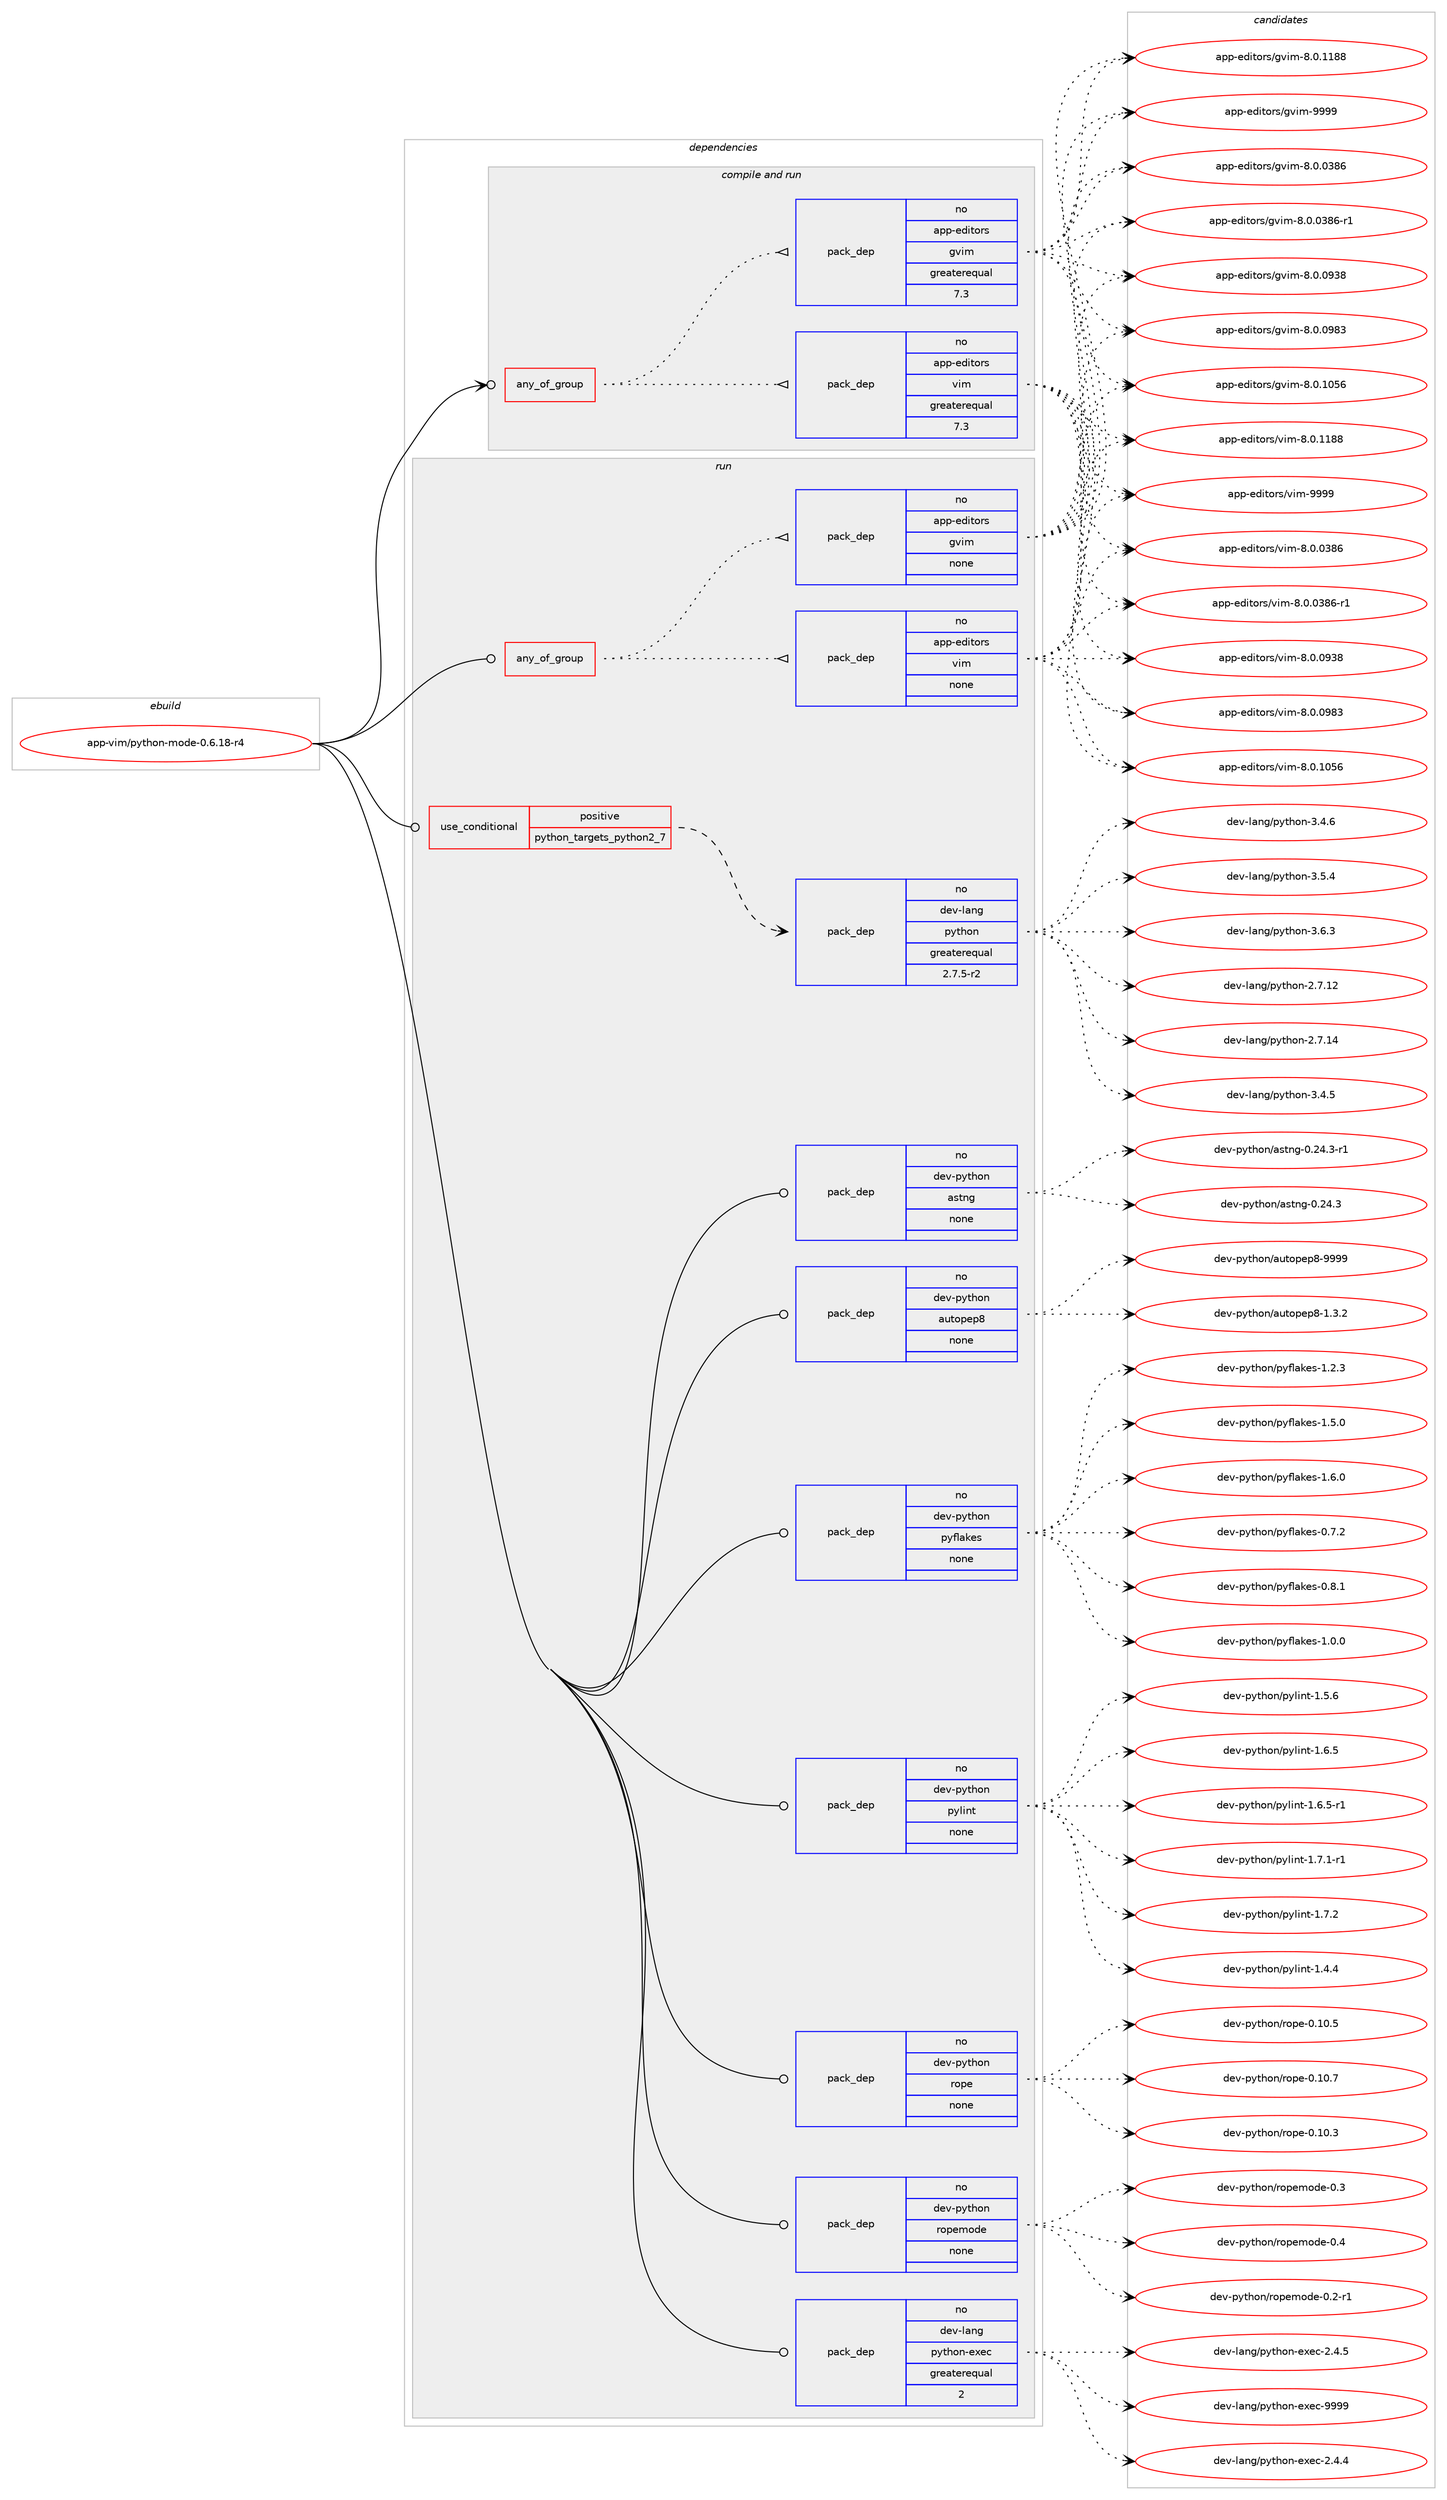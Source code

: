 digraph prolog {

# *************
# Graph options
# *************

newrank=true;
concentrate=true;
compound=true;
graph [rankdir=LR,fontname=Helvetica,fontsize=10,ranksep=1.5];#, ranksep=2.5, nodesep=0.2];
edge  [arrowhead=vee];
node  [fontname=Helvetica,fontsize=10];

# **********
# The ebuild
# **********

subgraph cluster_leftcol {
color=gray;
rank=same;
label=<<i>ebuild</i>>;
id [label="app-vim/python-mode-0.6.18-r4", color=red, width=4, href="../app-vim/python-mode-0.6.18-r4.svg"];
}

# ****************
# The dependencies
# ****************

subgraph cluster_midcol {
color=gray;
label=<<i>dependencies</i>>;
subgraph cluster_compile {
fillcolor="#eeeeee";
style=filled;
label=<<i>compile</i>>;
}
subgraph cluster_compileandrun {
fillcolor="#eeeeee";
style=filled;
label=<<i>compile and run</i>>;
subgraph any1298 {
dependency63361 [label=<<TABLE BORDER="0" CELLBORDER="1" CELLSPACING="0" CELLPADDING="4"><TR><TD CELLPADDING="10">any_of_group</TD></TR></TABLE>>, shape=none, color=red];subgraph pack46324 {
dependency63362 [label=<<TABLE BORDER="0" CELLBORDER="1" CELLSPACING="0" CELLPADDING="4" WIDTH="220"><TR><TD ROWSPAN="6" CELLPADDING="30">pack_dep</TD></TR><TR><TD WIDTH="110">no</TD></TR><TR><TD>app-editors</TD></TR><TR><TD>vim</TD></TR><TR><TD>greaterequal</TD></TR><TR><TD>7.3</TD></TR></TABLE>>, shape=none, color=blue];
}
dependency63361:e -> dependency63362:w [weight=20,style="dotted",arrowhead="oinv"];
subgraph pack46325 {
dependency63363 [label=<<TABLE BORDER="0" CELLBORDER="1" CELLSPACING="0" CELLPADDING="4" WIDTH="220"><TR><TD ROWSPAN="6" CELLPADDING="30">pack_dep</TD></TR><TR><TD WIDTH="110">no</TD></TR><TR><TD>app-editors</TD></TR><TR><TD>gvim</TD></TR><TR><TD>greaterequal</TD></TR><TR><TD>7.3</TD></TR></TABLE>>, shape=none, color=blue];
}
dependency63361:e -> dependency63363:w [weight=20,style="dotted",arrowhead="oinv"];
}
id:e -> dependency63361:w [weight=20,style="solid",arrowhead="odotvee"];
}
subgraph cluster_run {
fillcolor="#eeeeee";
style=filled;
label=<<i>run</i>>;
subgraph any1299 {
dependency63364 [label=<<TABLE BORDER="0" CELLBORDER="1" CELLSPACING="0" CELLPADDING="4"><TR><TD CELLPADDING="10">any_of_group</TD></TR></TABLE>>, shape=none, color=red];subgraph pack46326 {
dependency63365 [label=<<TABLE BORDER="0" CELLBORDER="1" CELLSPACING="0" CELLPADDING="4" WIDTH="220"><TR><TD ROWSPAN="6" CELLPADDING="30">pack_dep</TD></TR><TR><TD WIDTH="110">no</TD></TR><TR><TD>app-editors</TD></TR><TR><TD>vim</TD></TR><TR><TD>none</TD></TR><TR><TD></TD></TR></TABLE>>, shape=none, color=blue];
}
dependency63364:e -> dependency63365:w [weight=20,style="dotted",arrowhead="oinv"];
subgraph pack46327 {
dependency63366 [label=<<TABLE BORDER="0" CELLBORDER="1" CELLSPACING="0" CELLPADDING="4" WIDTH="220"><TR><TD ROWSPAN="6" CELLPADDING="30">pack_dep</TD></TR><TR><TD WIDTH="110">no</TD></TR><TR><TD>app-editors</TD></TR><TR><TD>gvim</TD></TR><TR><TD>none</TD></TR><TR><TD></TD></TR></TABLE>>, shape=none, color=blue];
}
dependency63364:e -> dependency63366:w [weight=20,style="dotted",arrowhead="oinv"];
}
id:e -> dependency63364:w [weight=20,style="solid",arrowhead="odot"];
subgraph cond15710 {
dependency63367 [label=<<TABLE BORDER="0" CELLBORDER="1" CELLSPACING="0" CELLPADDING="4"><TR><TD ROWSPAN="3" CELLPADDING="10">use_conditional</TD></TR><TR><TD>positive</TD></TR><TR><TD>python_targets_python2_7</TD></TR></TABLE>>, shape=none, color=red];
subgraph pack46328 {
dependency63368 [label=<<TABLE BORDER="0" CELLBORDER="1" CELLSPACING="0" CELLPADDING="4" WIDTH="220"><TR><TD ROWSPAN="6" CELLPADDING="30">pack_dep</TD></TR><TR><TD WIDTH="110">no</TD></TR><TR><TD>dev-lang</TD></TR><TR><TD>python</TD></TR><TR><TD>greaterequal</TD></TR><TR><TD>2.7.5-r2</TD></TR></TABLE>>, shape=none, color=blue];
}
dependency63367:e -> dependency63368:w [weight=20,style="dashed",arrowhead="vee"];
}
id:e -> dependency63367:w [weight=20,style="solid",arrowhead="odot"];
subgraph pack46329 {
dependency63369 [label=<<TABLE BORDER="0" CELLBORDER="1" CELLSPACING="0" CELLPADDING="4" WIDTH="220"><TR><TD ROWSPAN="6" CELLPADDING="30">pack_dep</TD></TR><TR><TD WIDTH="110">no</TD></TR><TR><TD>dev-lang</TD></TR><TR><TD>python-exec</TD></TR><TR><TD>greaterequal</TD></TR><TR><TD>2</TD></TR></TABLE>>, shape=none, color=blue];
}
id:e -> dependency63369:w [weight=20,style="solid",arrowhead="odot"];
subgraph pack46330 {
dependency63370 [label=<<TABLE BORDER="0" CELLBORDER="1" CELLSPACING="0" CELLPADDING="4" WIDTH="220"><TR><TD ROWSPAN="6" CELLPADDING="30">pack_dep</TD></TR><TR><TD WIDTH="110">no</TD></TR><TR><TD>dev-python</TD></TR><TR><TD>astng</TD></TR><TR><TD>none</TD></TR><TR><TD></TD></TR></TABLE>>, shape=none, color=blue];
}
id:e -> dependency63370:w [weight=20,style="solid",arrowhead="odot"];
subgraph pack46331 {
dependency63371 [label=<<TABLE BORDER="0" CELLBORDER="1" CELLSPACING="0" CELLPADDING="4" WIDTH="220"><TR><TD ROWSPAN="6" CELLPADDING="30">pack_dep</TD></TR><TR><TD WIDTH="110">no</TD></TR><TR><TD>dev-python</TD></TR><TR><TD>autopep8</TD></TR><TR><TD>none</TD></TR><TR><TD></TD></TR></TABLE>>, shape=none, color=blue];
}
id:e -> dependency63371:w [weight=20,style="solid",arrowhead="odot"];
subgraph pack46332 {
dependency63372 [label=<<TABLE BORDER="0" CELLBORDER="1" CELLSPACING="0" CELLPADDING="4" WIDTH="220"><TR><TD ROWSPAN="6" CELLPADDING="30">pack_dep</TD></TR><TR><TD WIDTH="110">no</TD></TR><TR><TD>dev-python</TD></TR><TR><TD>pyflakes</TD></TR><TR><TD>none</TD></TR><TR><TD></TD></TR></TABLE>>, shape=none, color=blue];
}
id:e -> dependency63372:w [weight=20,style="solid",arrowhead="odot"];
subgraph pack46333 {
dependency63373 [label=<<TABLE BORDER="0" CELLBORDER="1" CELLSPACING="0" CELLPADDING="4" WIDTH="220"><TR><TD ROWSPAN="6" CELLPADDING="30">pack_dep</TD></TR><TR><TD WIDTH="110">no</TD></TR><TR><TD>dev-python</TD></TR><TR><TD>pylint</TD></TR><TR><TD>none</TD></TR><TR><TD></TD></TR></TABLE>>, shape=none, color=blue];
}
id:e -> dependency63373:w [weight=20,style="solid",arrowhead="odot"];
subgraph pack46334 {
dependency63374 [label=<<TABLE BORDER="0" CELLBORDER="1" CELLSPACING="0" CELLPADDING="4" WIDTH="220"><TR><TD ROWSPAN="6" CELLPADDING="30">pack_dep</TD></TR><TR><TD WIDTH="110">no</TD></TR><TR><TD>dev-python</TD></TR><TR><TD>rope</TD></TR><TR><TD>none</TD></TR><TR><TD></TD></TR></TABLE>>, shape=none, color=blue];
}
id:e -> dependency63374:w [weight=20,style="solid",arrowhead="odot"];
subgraph pack46335 {
dependency63375 [label=<<TABLE BORDER="0" CELLBORDER="1" CELLSPACING="0" CELLPADDING="4" WIDTH="220"><TR><TD ROWSPAN="6" CELLPADDING="30">pack_dep</TD></TR><TR><TD WIDTH="110">no</TD></TR><TR><TD>dev-python</TD></TR><TR><TD>ropemode</TD></TR><TR><TD>none</TD></TR><TR><TD></TD></TR></TABLE>>, shape=none, color=blue];
}
id:e -> dependency63375:w [weight=20,style="solid",arrowhead="odot"];
}
}

# **************
# The candidates
# **************

subgraph cluster_choices {
rank=same;
color=gray;
label=<<i>candidates</i>>;

subgraph choice46324 {
color=black;
nodesep=1;
choice971121124510110010511611111411547118105109455646484648515654 [label="app-editors/vim-8.0.0386", color=red, width=4,href="../app-editors/vim-8.0.0386.svg"];
choice9711211245101100105116111114115471181051094556464846485156544511449 [label="app-editors/vim-8.0.0386-r1", color=red, width=4,href="../app-editors/vim-8.0.0386-r1.svg"];
choice971121124510110010511611111411547118105109455646484648575156 [label="app-editors/vim-8.0.0938", color=red, width=4,href="../app-editors/vim-8.0.0938.svg"];
choice971121124510110010511611111411547118105109455646484648575651 [label="app-editors/vim-8.0.0983", color=red, width=4,href="../app-editors/vim-8.0.0983.svg"];
choice971121124510110010511611111411547118105109455646484649485354 [label="app-editors/vim-8.0.1056", color=red, width=4,href="../app-editors/vim-8.0.1056.svg"];
choice971121124510110010511611111411547118105109455646484649495656 [label="app-editors/vim-8.0.1188", color=red, width=4,href="../app-editors/vim-8.0.1188.svg"];
choice9711211245101100105116111114115471181051094557575757 [label="app-editors/vim-9999", color=red, width=4,href="../app-editors/vim-9999.svg"];
dependency63362:e -> choice971121124510110010511611111411547118105109455646484648515654:w [style=dotted,weight="100"];
dependency63362:e -> choice9711211245101100105116111114115471181051094556464846485156544511449:w [style=dotted,weight="100"];
dependency63362:e -> choice971121124510110010511611111411547118105109455646484648575156:w [style=dotted,weight="100"];
dependency63362:e -> choice971121124510110010511611111411547118105109455646484648575651:w [style=dotted,weight="100"];
dependency63362:e -> choice971121124510110010511611111411547118105109455646484649485354:w [style=dotted,weight="100"];
dependency63362:e -> choice971121124510110010511611111411547118105109455646484649495656:w [style=dotted,weight="100"];
dependency63362:e -> choice9711211245101100105116111114115471181051094557575757:w [style=dotted,weight="100"];
}
subgraph choice46325 {
color=black;
nodesep=1;
choice971121124510110010511611111411547103118105109455646484648515654 [label="app-editors/gvim-8.0.0386", color=red, width=4,href="../app-editors/gvim-8.0.0386.svg"];
choice9711211245101100105116111114115471031181051094556464846485156544511449 [label="app-editors/gvim-8.0.0386-r1", color=red, width=4,href="../app-editors/gvim-8.0.0386-r1.svg"];
choice971121124510110010511611111411547103118105109455646484648575156 [label="app-editors/gvim-8.0.0938", color=red, width=4,href="../app-editors/gvim-8.0.0938.svg"];
choice971121124510110010511611111411547103118105109455646484648575651 [label="app-editors/gvim-8.0.0983", color=red, width=4,href="../app-editors/gvim-8.0.0983.svg"];
choice971121124510110010511611111411547103118105109455646484649485354 [label="app-editors/gvim-8.0.1056", color=red, width=4,href="../app-editors/gvim-8.0.1056.svg"];
choice971121124510110010511611111411547103118105109455646484649495656 [label="app-editors/gvim-8.0.1188", color=red, width=4,href="../app-editors/gvim-8.0.1188.svg"];
choice9711211245101100105116111114115471031181051094557575757 [label="app-editors/gvim-9999", color=red, width=4,href="../app-editors/gvim-9999.svg"];
dependency63363:e -> choice971121124510110010511611111411547103118105109455646484648515654:w [style=dotted,weight="100"];
dependency63363:e -> choice9711211245101100105116111114115471031181051094556464846485156544511449:w [style=dotted,weight="100"];
dependency63363:e -> choice971121124510110010511611111411547103118105109455646484648575156:w [style=dotted,weight="100"];
dependency63363:e -> choice971121124510110010511611111411547103118105109455646484648575651:w [style=dotted,weight="100"];
dependency63363:e -> choice971121124510110010511611111411547103118105109455646484649485354:w [style=dotted,weight="100"];
dependency63363:e -> choice971121124510110010511611111411547103118105109455646484649495656:w [style=dotted,weight="100"];
dependency63363:e -> choice9711211245101100105116111114115471031181051094557575757:w [style=dotted,weight="100"];
}
subgraph choice46326 {
color=black;
nodesep=1;
choice971121124510110010511611111411547118105109455646484648515654 [label="app-editors/vim-8.0.0386", color=red, width=4,href="../app-editors/vim-8.0.0386.svg"];
choice9711211245101100105116111114115471181051094556464846485156544511449 [label="app-editors/vim-8.0.0386-r1", color=red, width=4,href="../app-editors/vim-8.0.0386-r1.svg"];
choice971121124510110010511611111411547118105109455646484648575156 [label="app-editors/vim-8.0.0938", color=red, width=4,href="../app-editors/vim-8.0.0938.svg"];
choice971121124510110010511611111411547118105109455646484648575651 [label="app-editors/vim-8.0.0983", color=red, width=4,href="../app-editors/vim-8.0.0983.svg"];
choice971121124510110010511611111411547118105109455646484649485354 [label="app-editors/vim-8.0.1056", color=red, width=4,href="../app-editors/vim-8.0.1056.svg"];
choice971121124510110010511611111411547118105109455646484649495656 [label="app-editors/vim-8.0.1188", color=red, width=4,href="../app-editors/vim-8.0.1188.svg"];
choice9711211245101100105116111114115471181051094557575757 [label="app-editors/vim-9999", color=red, width=4,href="../app-editors/vim-9999.svg"];
dependency63365:e -> choice971121124510110010511611111411547118105109455646484648515654:w [style=dotted,weight="100"];
dependency63365:e -> choice9711211245101100105116111114115471181051094556464846485156544511449:w [style=dotted,weight="100"];
dependency63365:e -> choice971121124510110010511611111411547118105109455646484648575156:w [style=dotted,weight="100"];
dependency63365:e -> choice971121124510110010511611111411547118105109455646484648575651:w [style=dotted,weight="100"];
dependency63365:e -> choice971121124510110010511611111411547118105109455646484649485354:w [style=dotted,weight="100"];
dependency63365:e -> choice971121124510110010511611111411547118105109455646484649495656:w [style=dotted,weight="100"];
dependency63365:e -> choice9711211245101100105116111114115471181051094557575757:w [style=dotted,weight="100"];
}
subgraph choice46327 {
color=black;
nodesep=1;
choice971121124510110010511611111411547103118105109455646484648515654 [label="app-editors/gvim-8.0.0386", color=red, width=4,href="../app-editors/gvim-8.0.0386.svg"];
choice9711211245101100105116111114115471031181051094556464846485156544511449 [label="app-editors/gvim-8.0.0386-r1", color=red, width=4,href="../app-editors/gvim-8.0.0386-r1.svg"];
choice971121124510110010511611111411547103118105109455646484648575156 [label="app-editors/gvim-8.0.0938", color=red, width=4,href="../app-editors/gvim-8.0.0938.svg"];
choice971121124510110010511611111411547103118105109455646484648575651 [label="app-editors/gvim-8.0.0983", color=red, width=4,href="../app-editors/gvim-8.0.0983.svg"];
choice971121124510110010511611111411547103118105109455646484649485354 [label="app-editors/gvim-8.0.1056", color=red, width=4,href="../app-editors/gvim-8.0.1056.svg"];
choice971121124510110010511611111411547103118105109455646484649495656 [label="app-editors/gvim-8.0.1188", color=red, width=4,href="../app-editors/gvim-8.0.1188.svg"];
choice9711211245101100105116111114115471031181051094557575757 [label="app-editors/gvim-9999", color=red, width=4,href="../app-editors/gvim-9999.svg"];
dependency63366:e -> choice971121124510110010511611111411547103118105109455646484648515654:w [style=dotted,weight="100"];
dependency63366:e -> choice9711211245101100105116111114115471031181051094556464846485156544511449:w [style=dotted,weight="100"];
dependency63366:e -> choice971121124510110010511611111411547103118105109455646484648575156:w [style=dotted,weight="100"];
dependency63366:e -> choice971121124510110010511611111411547103118105109455646484648575651:w [style=dotted,weight="100"];
dependency63366:e -> choice971121124510110010511611111411547103118105109455646484649485354:w [style=dotted,weight="100"];
dependency63366:e -> choice971121124510110010511611111411547103118105109455646484649495656:w [style=dotted,weight="100"];
dependency63366:e -> choice9711211245101100105116111114115471031181051094557575757:w [style=dotted,weight="100"];
}
subgraph choice46328 {
color=black;
nodesep=1;
choice10010111845108971101034711212111610411111045504655464950 [label="dev-lang/python-2.7.12", color=red, width=4,href="../dev-lang/python-2.7.12.svg"];
choice10010111845108971101034711212111610411111045504655464952 [label="dev-lang/python-2.7.14", color=red, width=4,href="../dev-lang/python-2.7.14.svg"];
choice100101118451089711010347112121116104111110455146524653 [label="dev-lang/python-3.4.5", color=red, width=4,href="../dev-lang/python-3.4.5.svg"];
choice100101118451089711010347112121116104111110455146524654 [label="dev-lang/python-3.4.6", color=red, width=4,href="../dev-lang/python-3.4.6.svg"];
choice100101118451089711010347112121116104111110455146534652 [label="dev-lang/python-3.5.4", color=red, width=4,href="../dev-lang/python-3.5.4.svg"];
choice100101118451089711010347112121116104111110455146544651 [label="dev-lang/python-3.6.3", color=red, width=4,href="../dev-lang/python-3.6.3.svg"];
dependency63368:e -> choice10010111845108971101034711212111610411111045504655464950:w [style=dotted,weight="100"];
dependency63368:e -> choice10010111845108971101034711212111610411111045504655464952:w [style=dotted,weight="100"];
dependency63368:e -> choice100101118451089711010347112121116104111110455146524653:w [style=dotted,weight="100"];
dependency63368:e -> choice100101118451089711010347112121116104111110455146524654:w [style=dotted,weight="100"];
dependency63368:e -> choice100101118451089711010347112121116104111110455146534652:w [style=dotted,weight="100"];
dependency63368:e -> choice100101118451089711010347112121116104111110455146544651:w [style=dotted,weight="100"];
}
subgraph choice46329 {
color=black;
nodesep=1;
choice1001011184510897110103471121211161041111104510112010199455046524652 [label="dev-lang/python-exec-2.4.4", color=red, width=4,href="../dev-lang/python-exec-2.4.4.svg"];
choice1001011184510897110103471121211161041111104510112010199455046524653 [label="dev-lang/python-exec-2.4.5", color=red, width=4,href="../dev-lang/python-exec-2.4.5.svg"];
choice10010111845108971101034711212111610411111045101120101994557575757 [label="dev-lang/python-exec-9999", color=red, width=4,href="../dev-lang/python-exec-9999.svg"];
dependency63369:e -> choice1001011184510897110103471121211161041111104510112010199455046524652:w [style=dotted,weight="100"];
dependency63369:e -> choice1001011184510897110103471121211161041111104510112010199455046524653:w [style=dotted,weight="100"];
dependency63369:e -> choice10010111845108971101034711212111610411111045101120101994557575757:w [style=dotted,weight="100"];
}
subgraph choice46330 {
color=black;
nodesep=1;
choice10010111845112121116104111110479711511611010345484650524651 [label="dev-python/astng-0.24.3", color=red, width=4,href="../dev-python/astng-0.24.3.svg"];
choice100101118451121211161041111104797115116110103454846505246514511449 [label="dev-python/astng-0.24.3-r1", color=red, width=4,href="../dev-python/astng-0.24.3-r1.svg"];
dependency63370:e -> choice10010111845112121116104111110479711511611010345484650524651:w [style=dotted,weight="100"];
dependency63370:e -> choice100101118451121211161041111104797115116110103454846505246514511449:w [style=dotted,weight="100"];
}
subgraph choice46331 {
color=black;
nodesep=1;
choice10010111845112121116104111110479711711611111210111256454946514650 [label="dev-python/autopep8-1.3.2", color=red, width=4,href="../dev-python/autopep8-1.3.2.svg"];
choice100101118451121211161041111104797117116111112101112564557575757 [label="dev-python/autopep8-9999", color=red, width=4,href="../dev-python/autopep8-9999.svg"];
dependency63371:e -> choice10010111845112121116104111110479711711611111210111256454946514650:w [style=dotted,weight="100"];
dependency63371:e -> choice100101118451121211161041111104797117116111112101112564557575757:w [style=dotted,weight="100"];
}
subgraph choice46332 {
color=black;
nodesep=1;
choice100101118451121211161041111104711212110210897107101115454846554650 [label="dev-python/pyflakes-0.7.2", color=red, width=4,href="../dev-python/pyflakes-0.7.2.svg"];
choice100101118451121211161041111104711212110210897107101115454846564649 [label="dev-python/pyflakes-0.8.1", color=red, width=4,href="../dev-python/pyflakes-0.8.1.svg"];
choice100101118451121211161041111104711212110210897107101115454946484648 [label="dev-python/pyflakes-1.0.0", color=red, width=4,href="../dev-python/pyflakes-1.0.0.svg"];
choice100101118451121211161041111104711212110210897107101115454946504651 [label="dev-python/pyflakes-1.2.3", color=red, width=4,href="../dev-python/pyflakes-1.2.3.svg"];
choice100101118451121211161041111104711212110210897107101115454946534648 [label="dev-python/pyflakes-1.5.0", color=red, width=4,href="../dev-python/pyflakes-1.5.0.svg"];
choice100101118451121211161041111104711212110210897107101115454946544648 [label="dev-python/pyflakes-1.6.0", color=red, width=4,href="../dev-python/pyflakes-1.6.0.svg"];
dependency63372:e -> choice100101118451121211161041111104711212110210897107101115454846554650:w [style=dotted,weight="100"];
dependency63372:e -> choice100101118451121211161041111104711212110210897107101115454846564649:w [style=dotted,weight="100"];
dependency63372:e -> choice100101118451121211161041111104711212110210897107101115454946484648:w [style=dotted,weight="100"];
dependency63372:e -> choice100101118451121211161041111104711212110210897107101115454946504651:w [style=dotted,weight="100"];
dependency63372:e -> choice100101118451121211161041111104711212110210897107101115454946534648:w [style=dotted,weight="100"];
dependency63372:e -> choice100101118451121211161041111104711212110210897107101115454946544648:w [style=dotted,weight="100"];
}
subgraph choice46333 {
color=black;
nodesep=1;
choice1001011184511212111610411111047112121108105110116454946524652 [label="dev-python/pylint-1.4.4", color=red, width=4,href="../dev-python/pylint-1.4.4.svg"];
choice1001011184511212111610411111047112121108105110116454946534654 [label="dev-python/pylint-1.5.6", color=red, width=4,href="../dev-python/pylint-1.5.6.svg"];
choice1001011184511212111610411111047112121108105110116454946544653 [label="dev-python/pylint-1.6.5", color=red, width=4,href="../dev-python/pylint-1.6.5.svg"];
choice10010111845112121116104111110471121211081051101164549465446534511449 [label="dev-python/pylint-1.6.5-r1", color=red, width=4,href="../dev-python/pylint-1.6.5-r1.svg"];
choice10010111845112121116104111110471121211081051101164549465546494511449 [label="dev-python/pylint-1.7.1-r1", color=red, width=4,href="../dev-python/pylint-1.7.1-r1.svg"];
choice1001011184511212111610411111047112121108105110116454946554650 [label="dev-python/pylint-1.7.2", color=red, width=4,href="../dev-python/pylint-1.7.2.svg"];
dependency63373:e -> choice1001011184511212111610411111047112121108105110116454946524652:w [style=dotted,weight="100"];
dependency63373:e -> choice1001011184511212111610411111047112121108105110116454946534654:w [style=dotted,weight="100"];
dependency63373:e -> choice1001011184511212111610411111047112121108105110116454946544653:w [style=dotted,weight="100"];
dependency63373:e -> choice10010111845112121116104111110471121211081051101164549465446534511449:w [style=dotted,weight="100"];
dependency63373:e -> choice10010111845112121116104111110471121211081051101164549465546494511449:w [style=dotted,weight="100"];
dependency63373:e -> choice1001011184511212111610411111047112121108105110116454946554650:w [style=dotted,weight="100"];
}
subgraph choice46334 {
color=black;
nodesep=1;
choice100101118451121211161041111104711411111210145484649484651 [label="dev-python/rope-0.10.3", color=red, width=4,href="../dev-python/rope-0.10.3.svg"];
choice100101118451121211161041111104711411111210145484649484653 [label="dev-python/rope-0.10.5", color=red, width=4,href="../dev-python/rope-0.10.5.svg"];
choice100101118451121211161041111104711411111210145484649484655 [label="dev-python/rope-0.10.7", color=red, width=4,href="../dev-python/rope-0.10.7.svg"];
dependency63374:e -> choice100101118451121211161041111104711411111210145484649484651:w [style=dotted,weight="100"];
dependency63374:e -> choice100101118451121211161041111104711411111210145484649484653:w [style=dotted,weight="100"];
dependency63374:e -> choice100101118451121211161041111104711411111210145484649484655:w [style=dotted,weight="100"];
}
subgraph choice46335 {
color=black;
nodesep=1;
choice1001011184511212111610411111047114111112101109111100101454846504511449 [label="dev-python/ropemode-0.2-r1", color=red, width=4,href="../dev-python/ropemode-0.2-r1.svg"];
choice100101118451121211161041111104711411111210110911110010145484651 [label="dev-python/ropemode-0.3", color=red, width=4,href="../dev-python/ropemode-0.3.svg"];
choice100101118451121211161041111104711411111210110911110010145484652 [label="dev-python/ropemode-0.4", color=red, width=4,href="../dev-python/ropemode-0.4.svg"];
dependency63375:e -> choice1001011184511212111610411111047114111112101109111100101454846504511449:w [style=dotted,weight="100"];
dependency63375:e -> choice100101118451121211161041111104711411111210110911110010145484651:w [style=dotted,weight="100"];
dependency63375:e -> choice100101118451121211161041111104711411111210110911110010145484652:w [style=dotted,weight="100"];
}
}

}
